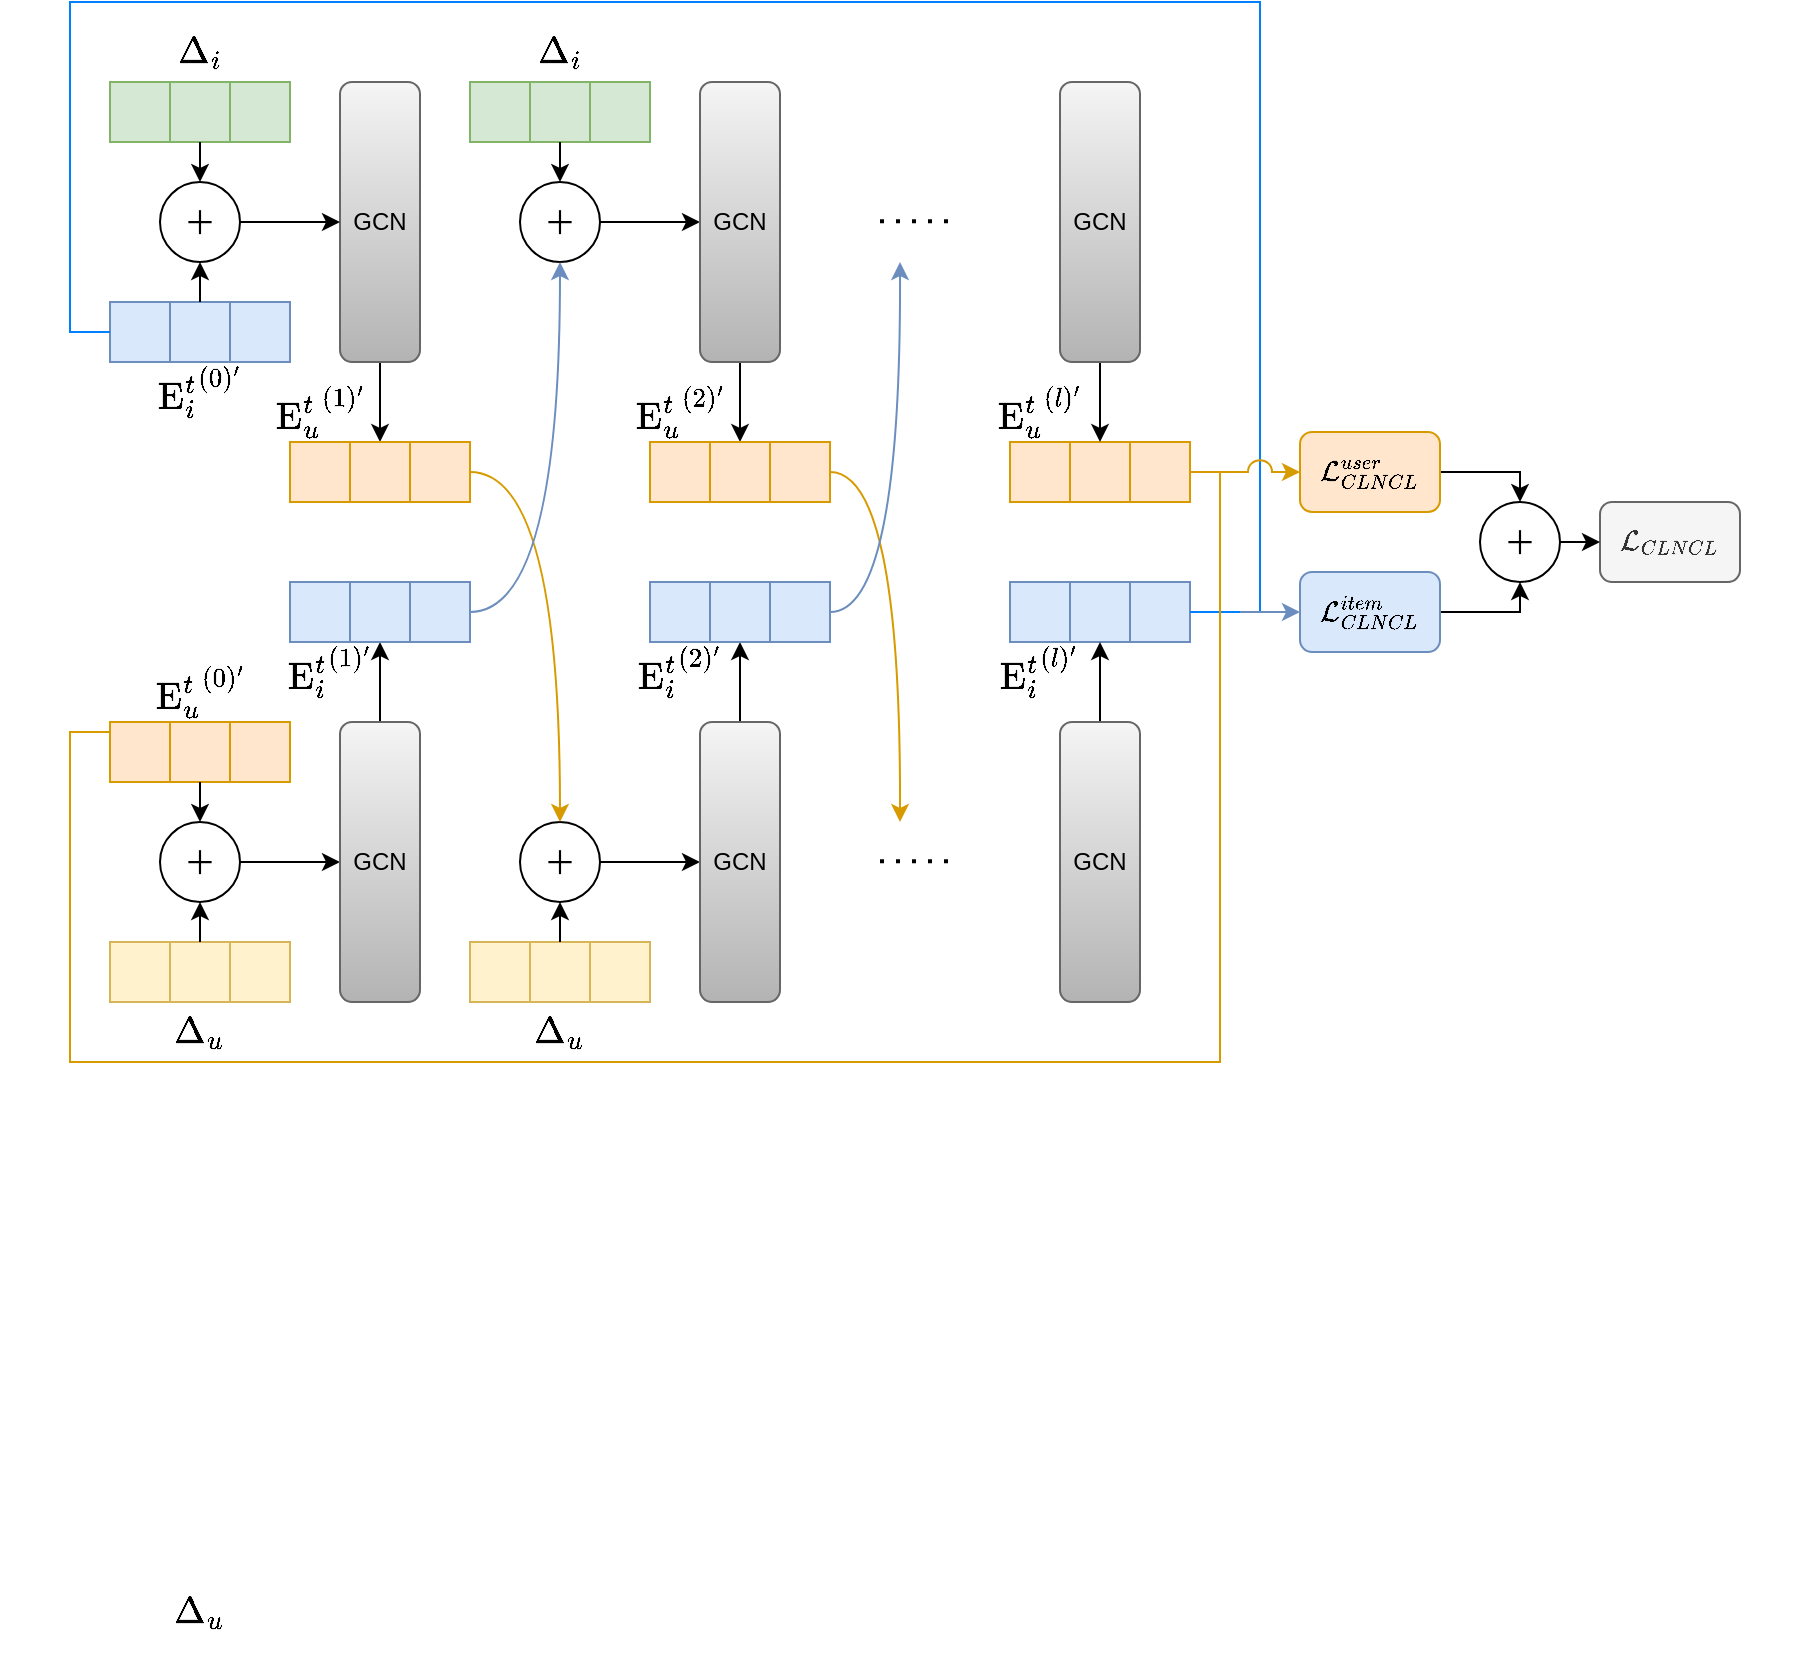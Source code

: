 <mxfile version="24.7.7">
  <diagram name="第 1 页" id="0odNos-ram8B0JtTMt9t">
    <mxGraphModel dx="1155" dy="623" grid="1" gridSize="10" guides="1" tooltips="1" connect="1" arrows="1" fold="1" page="1" pageScale="1" pageWidth="1169" pageHeight="827" math="1" shadow="0">
      <root>
        <mxCell id="0" />
        <mxCell id="1" parent="0" />
        <mxCell id="hxnIVphIfkXCkqFVnGNQ-420" style="edgeStyle=orthogonalEdgeStyle;rounded=0;orthogonalLoop=1;jettySize=auto;html=1;exitX=0.5;exitY=1;exitDx=0;exitDy=0;entryX=0.5;entryY=0;entryDx=0;entryDy=0;" edge="1" parent="1" source="hxnIVphIfkXCkqFVnGNQ-38" target="hxnIVphIfkXCkqFVnGNQ-418">
          <mxGeometry relative="1" as="geometry" />
        </mxCell>
        <mxCell id="hxnIVphIfkXCkqFVnGNQ-38" value="GCN" style="rounded=1;whiteSpace=wrap;html=1;fillColor=#f5f5f5;gradientColor=#b3b3b3;strokeColor=#666666;" vertex="1" parent="1">
          <mxGeometry x="250" y="70" width="40" height="140" as="geometry" />
        </mxCell>
        <mxCell id="hxnIVphIfkXCkqFVnGNQ-98" value="" style="group" vertex="1" connectable="0" parent="1">
          <mxGeometry x="135" y="180" width="90" height="60" as="geometry" />
        </mxCell>
        <mxCell id="C153-lScjyPloALbCFHb-24" value="&lt;font style=&quot;font-size: 16px;&quot;&gt;$$ {\mathrm{E}_{i}^{t}}^{(0)&#39;}$$&lt;/font&gt;" style="text;html=1;align=center;verticalAlign=middle;whiteSpace=wrap;rounded=0;" parent="hxnIVphIfkXCkqFVnGNQ-98" vertex="1">
          <mxGeometry x="20" y="30" width="50" height="30" as="geometry" />
        </mxCell>
        <mxCell id="hxnIVphIfkXCkqFVnGNQ-39" value="" style="group;fillColor=#dae8fc;strokeColor=#6c8ebf;rotation=0;" vertex="1" connectable="0" parent="hxnIVphIfkXCkqFVnGNQ-98">
          <mxGeometry width="90" height="30" as="geometry" />
        </mxCell>
        <mxCell id="hxnIVphIfkXCkqFVnGNQ-40" value="" style="whiteSpace=wrap;html=1;aspect=fixed;fillColor=#dae8fc;strokeColor=#6c8ebf;rotation=0;" vertex="1" parent="hxnIVphIfkXCkqFVnGNQ-39">
          <mxGeometry width="30" height="30" as="geometry" />
        </mxCell>
        <mxCell id="hxnIVphIfkXCkqFVnGNQ-41" value="" style="whiteSpace=wrap;html=1;aspect=fixed;fillColor=#dae8fc;strokeColor=#6c8ebf;rotation=0;" vertex="1" parent="hxnIVphIfkXCkqFVnGNQ-39">
          <mxGeometry x="30" width="30" height="30" as="geometry" />
        </mxCell>
        <mxCell id="hxnIVphIfkXCkqFVnGNQ-42" value="" style="whiteSpace=wrap;html=1;aspect=fixed;fillColor=#dae8fc;strokeColor=#6c8ebf;rotation=0;" vertex="1" parent="hxnIVphIfkXCkqFVnGNQ-39">
          <mxGeometry x="60" width="30" height="30" as="geometry" />
        </mxCell>
        <mxCell id="hxnIVphIfkXCkqFVnGNQ-407" style="edgeStyle=orthogonalEdgeStyle;rounded=0;orthogonalLoop=1;jettySize=auto;html=1;exitX=1;exitY=0.5;exitDx=0;exitDy=0;entryX=0;entryY=0.5;entryDx=0;entryDy=0;" edge="1" parent="1" source="hxnIVphIfkXCkqFVnGNQ-398" target="hxnIVphIfkXCkqFVnGNQ-38">
          <mxGeometry relative="1" as="geometry" />
        </mxCell>
        <mxCell id="hxnIVphIfkXCkqFVnGNQ-398" value="&lt;font style=&quot;font-size: 16px;&quot;&gt;＋&lt;/font&gt;" style="ellipse;whiteSpace=wrap;html=1;aspect=fixed;" vertex="1" parent="1">
          <mxGeometry x="160" y="120" width="40" height="40" as="geometry" />
        </mxCell>
        <mxCell id="hxnIVphIfkXCkqFVnGNQ-399" value="" style="group" vertex="1" connectable="0" parent="1">
          <mxGeometry x="135" y="40" width="90" height="60" as="geometry" />
        </mxCell>
        <mxCell id="hxnIVphIfkXCkqFVnGNQ-400" value="" style="group;fillColor=#d5e8d4;strokeColor=#82b366;rotation=0;" vertex="1" connectable="0" parent="hxnIVphIfkXCkqFVnGNQ-399">
          <mxGeometry y="30" width="90" height="30" as="geometry" />
        </mxCell>
        <mxCell id="hxnIVphIfkXCkqFVnGNQ-401" value="" style="whiteSpace=wrap;html=1;aspect=fixed;fillColor=#d5e8d4;strokeColor=#82b366;rotation=0;" vertex="1" parent="hxnIVphIfkXCkqFVnGNQ-400">
          <mxGeometry width="30" height="30" as="geometry" />
        </mxCell>
        <mxCell id="hxnIVphIfkXCkqFVnGNQ-402" value="" style="whiteSpace=wrap;html=1;aspect=fixed;fillColor=#d5e8d4;strokeColor=#82b366;rotation=0;" vertex="1" parent="hxnIVphIfkXCkqFVnGNQ-400">
          <mxGeometry x="30" width="30" height="30" as="geometry" />
        </mxCell>
        <mxCell id="hxnIVphIfkXCkqFVnGNQ-403" value="" style="whiteSpace=wrap;html=1;aspect=fixed;fillColor=#d5e8d4;strokeColor=#82b366;rotation=0;" vertex="1" parent="hxnIVphIfkXCkqFVnGNQ-400">
          <mxGeometry x="60" width="30" height="30" as="geometry" />
        </mxCell>
        <mxCell id="hxnIVphIfkXCkqFVnGNQ-404" value="&lt;span style=&quot;font-size: 16px;&quot;&gt;$$\Delta_i$$&lt;/span&gt;" style="text;html=1;align=center;verticalAlign=middle;whiteSpace=wrap;rounded=0;" vertex="1" parent="hxnIVphIfkXCkqFVnGNQ-399">
          <mxGeometry x="20" width="50" height="30" as="geometry" />
        </mxCell>
        <mxCell id="hxnIVphIfkXCkqFVnGNQ-405" style="edgeStyle=orthogonalEdgeStyle;rounded=0;orthogonalLoop=1;jettySize=auto;html=1;exitX=0.5;exitY=0;exitDx=0;exitDy=0;entryX=0.5;entryY=1;entryDx=0;entryDy=0;" edge="1" parent="1" source="hxnIVphIfkXCkqFVnGNQ-41" target="hxnIVphIfkXCkqFVnGNQ-398">
          <mxGeometry relative="1" as="geometry" />
        </mxCell>
        <mxCell id="hxnIVphIfkXCkqFVnGNQ-406" style="edgeStyle=orthogonalEdgeStyle;rounded=0;orthogonalLoop=1;jettySize=auto;html=1;exitX=0.5;exitY=1;exitDx=0;exitDy=0;entryX=0.5;entryY=0;entryDx=0;entryDy=0;" edge="1" parent="1" source="hxnIVphIfkXCkqFVnGNQ-402" target="hxnIVphIfkXCkqFVnGNQ-398">
          <mxGeometry relative="1" as="geometry" />
        </mxCell>
        <mxCell id="hxnIVphIfkXCkqFVnGNQ-414" value="" style="group" vertex="1" connectable="0" parent="1">
          <mxGeometry x="225" y="220" width="90" height="60" as="geometry" />
        </mxCell>
        <mxCell id="hxnIVphIfkXCkqFVnGNQ-415" value="&lt;font style=&quot;font-size: 16px;&quot;&gt;$$ {\mathrm{E}_{u}^{t}}^{(1)&#39;}$$&lt;/font&gt;" style="text;html=1;align=center;verticalAlign=middle;whiteSpace=wrap;rounded=0;" vertex="1" parent="hxnIVphIfkXCkqFVnGNQ-414">
          <mxGeometry x="-10" width="50" height="30" as="geometry" />
        </mxCell>
        <mxCell id="hxnIVphIfkXCkqFVnGNQ-416" value="" style="group;fillColor=#ffe6cc;strokeColor=#d79b00;rotation=0;" vertex="1" connectable="0" parent="hxnIVphIfkXCkqFVnGNQ-414">
          <mxGeometry y="30" width="90" height="30" as="geometry" />
        </mxCell>
        <mxCell id="hxnIVphIfkXCkqFVnGNQ-417" value="" style="whiteSpace=wrap;html=1;aspect=fixed;fillColor=#ffe6cc;strokeColor=#d79b00;rotation=0;" vertex="1" parent="hxnIVphIfkXCkqFVnGNQ-416">
          <mxGeometry width="30" height="30" as="geometry" />
        </mxCell>
        <mxCell id="hxnIVphIfkXCkqFVnGNQ-418" value="" style="whiteSpace=wrap;html=1;aspect=fixed;fillColor=#ffe6cc;strokeColor=#d79b00;rotation=0;" vertex="1" parent="hxnIVphIfkXCkqFVnGNQ-416">
          <mxGeometry x="30" width="30" height="30" as="geometry" />
        </mxCell>
        <mxCell id="hxnIVphIfkXCkqFVnGNQ-419" value="" style="whiteSpace=wrap;html=1;aspect=fixed;fillColor=#ffe6cc;strokeColor=#d79b00;rotation=0;" vertex="1" parent="hxnIVphIfkXCkqFVnGNQ-416">
          <mxGeometry x="60" width="30" height="30" as="geometry" />
        </mxCell>
        <mxCell id="hxnIVphIfkXCkqFVnGNQ-421" value="" style="group" vertex="1" connectable="0" parent="1">
          <mxGeometry x="135" y="370" width="90" height="60" as="geometry" />
        </mxCell>
        <mxCell id="hxnIVphIfkXCkqFVnGNQ-423" value="" style="group;fillColor=#ffe6cc;strokeColor=#d79b00;rotation=0;" vertex="1" connectable="0" parent="hxnIVphIfkXCkqFVnGNQ-421">
          <mxGeometry y="20" width="90" height="30" as="geometry" />
        </mxCell>
        <mxCell id="hxnIVphIfkXCkqFVnGNQ-424" value="" style="whiteSpace=wrap;html=1;aspect=fixed;fillColor=#ffe6cc;strokeColor=#d79b00;rotation=0;" vertex="1" parent="hxnIVphIfkXCkqFVnGNQ-423">
          <mxGeometry width="30" height="30" as="geometry" />
        </mxCell>
        <mxCell id="hxnIVphIfkXCkqFVnGNQ-425" value="" style="whiteSpace=wrap;html=1;aspect=fixed;fillColor=#ffe6cc;strokeColor=#d79b00;rotation=0;" vertex="1" parent="hxnIVphIfkXCkqFVnGNQ-423">
          <mxGeometry x="30" width="30" height="30" as="geometry" />
        </mxCell>
        <mxCell id="hxnIVphIfkXCkqFVnGNQ-426" value="" style="whiteSpace=wrap;html=1;aspect=fixed;fillColor=#ffe6cc;strokeColor=#d79b00;rotation=0;" vertex="1" parent="hxnIVphIfkXCkqFVnGNQ-423">
          <mxGeometry x="60" width="30" height="30" as="geometry" />
        </mxCell>
        <mxCell id="hxnIVphIfkXCkqFVnGNQ-427" value="" style="group" vertex="1" connectable="0" parent="1">
          <mxGeometry x="135" y="790" width="90" height="70" as="geometry" />
        </mxCell>
        <mxCell id="hxnIVphIfkXCkqFVnGNQ-428" value="" style="group;fillColor=#fff2cc;strokeColor=#d6b656;rotation=0;" vertex="1" connectable="0" parent="hxnIVphIfkXCkqFVnGNQ-427">
          <mxGeometry y="-290" width="90" height="30" as="geometry" />
        </mxCell>
        <mxCell id="hxnIVphIfkXCkqFVnGNQ-429" value="" style="whiteSpace=wrap;html=1;aspect=fixed;fillColor=#fff2cc;strokeColor=#d6b656;rotation=0;" vertex="1" parent="hxnIVphIfkXCkqFVnGNQ-428">
          <mxGeometry width="30" height="30" as="geometry" />
        </mxCell>
        <mxCell id="hxnIVphIfkXCkqFVnGNQ-430" value="" style="whiteSpace=wrap;html=1;aspect=fixed;fillColor=#fff2cc;strokeColor=#d6b656;rotation=0;" vertex="1" parent="hxnIVphIfkXCkqFVnGNQ-428">
          <mxGeometry x="30" width="30" height="30" as="geometry" />
        </mxCell>
        <mxCell id="hxnIVphIfkXCkqFVnGNQ-431" value="" style="whiteSpace=wrap;html=1;aspect=fixed;fillColor=#fff2cc;strokeColor=#d6b656;rotation=0;" vertex="1" parent="hxnIVphIfkXCkqFVnGNQ-428">
          <mxGeometry x="60" width="30" height="30" as="geometry" />
        </mxCell>
        <mxCell id="hxnIVphIfkXCkqFVnGNQ-432" value="&lt;span style=&quot;font-size: 16px;&quot;&gt;$$\Delta_u$$&lt;/span&gt;" style="text;html=1;align=center;verticalAlign=middle;whiteSpace=wrap;rounded=0;" vertex="1" parent="hxnIVphIfkXCkqFVnGNQ-427">
          <mxGeometry x="20" y="30" width="50" height="30" as="geometry" />
        </mxCell>
        <mxCell id="hxnIVphIfkXCkqFVnGNQ-439" style="edgeStyle=orthogonalEdgeStyle;rounded=0;orthogonalLoop=1;jettySize=auto;html=1;exitX=1;exitY=0.5;exitDx=0;exitDy=0;entryX=0;entryY=0.5;entryDx=0;entryDy=0;" edge="1" parent="1" source="hxnIVphIfkXCkqFVnGNQ-433" target="hxnIVphIfkXCkqFVnGNQ-438">
          <mxGeometry relative="1" as="geometry" />
        </mxCell>
        <mxCell id="hxnIVphIfkXCkqFVnGNQ-433" value="&lt;font style=&quot;font-size: 16px;&quot;&gt;＋&lt;/font&gt;" style="ellipse;whiteSpace=wrap;html=1;aspect=fixed;" vertex="1" parent="1">
          <mxGeometry x="160" y="440" width="40" height="40" as="geometry" />
        </mxCell>
        <mxCell id="hxnIVphIfkXCkqFVnGNQ-526" style="edgeStyle=orthogonalEdgeStyle;rounded=0;orthogonalLoop=1;jettySize=auto;html=1;exitX=1;exitY=0.5;exitDx=0;exitDy=0;entryX=0.5;entryY=1;entryDx=0;entryDy=0;" edge="1" parent="1" source="hxnIVphIfkXCkqFVnGNQ-434" target="hxnIVphIfkXCkqFVnGNQ-521">
          <mxGeometry relative="1" as="geometry">
            <Array as="points">
              <mxPoint x="840" y="335" />
            </Array>
          </mxGeometry>
        </mxCell>
        <mxCell id="hxnIVphIfkXCkqFVnGNQ-434" value="$$\mathcal{L}_{CLNCL}^{item}$$" style="rounded=1;whiteSpace=wrap;html=1;fillColor=#dae8fc;strokeColor=#6c8ebf;" vertex="1" parent="1">
          <mxGeometry x="730" y="315" width="70" height="40" as="geometry" />
        </mxCell>
        <mxCell id="hxnIVphIfkXCkqFVnGNQ-435" value="&lt;span style=&quot;font-size: 16px;&quot;&gt;$$\Delta_u$$&lt;/span&gt;" style="text;html=1;align=center;verticalAlign=middle;whiteSpace=wrap;rounded=0;" vertex="1" parent="1">
          <mxGeometry x="155" y="530" width="50" height="30" as="geometry" />
        </mxCell>
        <mxCell id="hxnIVphIfkXCkqFVnGNQ-436" style="edgeStyle=orthogonalEdgeStyle;rounded=0;orthogonalLoop=1;jettySize=auto;html=1;exitX=0.5;exitY=1;exitDx=0;exitDy=0;entryX=0.5;entryY=0;entryDx=0;entryDy=0;" edge="1" parent="1" source="hxnIVphIfkXCkqFVnGNQ-425" target="hxnIVphIfkXCkqFVnGNQ-433">
          <mxGeometry relative="1" as="geometry" />
        </mxCell>
        <mxCell id="hxnIVphIfkXCkqFVnGNQ-437" style="edgeStyle=orthogonalEdgeStyle;rounded=0;orthogonalLoop=1;jettySize=auto;html=1;exitX=0.5;exitY=0;exitDx=0;exitDy=0;entryX=0.5;entryY=1;entryDx=0;entryDy=0;" edge="1" parent="1" source="hxnIVphIfkXCkqFVnGNQ-430" target="hxnIVphIfkXCkqFVnGNQ-433">
          <mxGeometry relative="1" as="geometry" />
        </mxCell>
        <mxCell id="hxnIVphIfkXCkqFVnGNQ-448" style="edgeStyle=orthogonalEdgeStyle;rounded=0;orthogonalLoop=1;jettySize=auto;html=1;exitX=0.5;exitY=0;exitDx=0;exitDy=0;entryX=0.5;entryY=1;entryDx=0;entryDy=0;" edge="1" parent="1" source="hxnIVphIfkXCkqFVnGNQ-438" target="hxnIVphIfkXCkqFVnGNQ-444">
          <mxGeometry relative="1" as="geometry" />
        </mxCell>
        <mxCell id="hxnIVphIfkXCkqFVnGNQ-438" value="GCN" style="rounded=1;whiteSpace=wrap;html=1;fillColor=#f5f5f5;gradientColor=#b3b3b3;strokeColor=#666666;" vertex="1" parent="1">
          <mxGeometry x="250" y="390" width="40" height="140" as="geometry" />
        </mxCell>
        <mxCell id="hxnIVphIfkXCkqFVnGNQ-449" value="" style="group" vertex="1" connectable="0" parent="1">
          <mxGeometry x="225" y="320" width="90" height="60" as="geometry" />
        </mxCell>
        <mxCell id="hxnIVphIfkXCkqFVnGNQ-441" value="&lt;font style=&quot;font-size: 16px;&quot;&gt;$$ {\mathrm{E}_{i}^{t}}^{(1)&#39;}$$&lt;/font&gt;" style="text;html=1;align=center;verticalAlign=middle;whiteSpace=wrap;rounded=0;container=0;" vertex="1" parent="hxnIVphIfkXCkqFVnGNQ-449">
          <mxGeometry x="-5" y="30" width="50" height="30" as="geometry" />
        </mxCell>
        <mxCell id="hxnIVphIfkXCkqFVnGNQ-446" value="" style="group" vertex="1" connectable="0" parent="hxnIVphIfkXCkqFVnGNQ-449">
          <mxGeometry width="90" height="30" as="geometry" />
        </mxCell>
        <mxCell id="hxnIVphIfkXCkqFVnGNQ-442" value="" style="group;fillColor=#dae8fc;strokeColor=#6c8ebf;rotation=0;container=0;" vertex="1" connectable="0" parent="hxnIVphIfkXCkqFVnGNQ-446">
          <mxGeometry width="90" height="30" as="geometry" />
        </mxCell>
        <mxCell id="hxnIVphIfkXCkqFVnGNQ-443" value="" style="whiteSpace=wrap;html=1;aspect=fixed;fillColor=#dae8fc;strokeColor=#6c8ebf;rotation=0;container=0;" vertex="1" parent="hxnIVphIfkXCkqFVnGNQ-446">
          <mxGeometry width="30" height="30" as="geometry" />
        </mxCell>
        <mxCell id="hxnIVphIfkXCkqFVnGNQ-444" value="" style="whiteSpace=wrap;html=1;aspect=fixed;fillColor=#dae8fc;strokeColor=#6c8ebf;rotation=0;container=0;" vertex="1" parent="hxnIVphIfkXCkqFVnGNQ-446">
          <mxGeometry x="30" width="30" height="30" as="geometry" />
        </mxCell>
        <mxCell id="hxnIVphIfkXCkqFVnGNQ-445" value="" style="whiteSpace=wrap;html=1;aspect=fixed;fillColor=#dae8fc;strokeColor=#6c8ebf;rotation=0;container=0;" vertex="1" parent="hxnIVphIfkXCkqFVnGNQ-446">
          <mxGeometry x="60" width="30" height="30" as="geometry" />
        </mxCell>
        <mxCell id="hxnIVphIfkXCkqFVnGNQ-450" value="" style="group;fillColor=#fff2cc;strokeColor=#d6b656;rotation=0;" vertex="1" connectable="0" parent="1">
          <mxGeometry x="315" y="500" width="90" height="30" as="geometry" />
        </mxCell>
        <mxCell id="hxnIVphIfkXCkqFVnGNQ-451" value="" style="whiteSpace=wrap;html=1;aspect=fixed;fillColor=#fff2cc;strokeColor=#d6b656;rotation=0;" vertex="1" parent="hxnIVphIfkXCkqFVnGNQ-450">
          <mxGeometry width="30" height="30" as="geometry" />
        </mxCell>
        <mxCell id="hxnIVphIfkXCkqFVnGNQ-452" value="" style="whiteSpace=wrap;html=1;aspect=fixed;fillColor=#fff2cc;strokeColor=#d6b656;rotation=0;" vertex="1" parent="hxnIVphIfkXCkqFVnGNQ-450">
          <mxGeometry x="30" width="30" height="30" as="geometry" />
        </mxCell>
        <mxCell id="hxnIVphIfkXCkqFVnGNQ-453" value="" style="whiteSpace=wrap;html=1;aspect=fixed;fillColor=#fff2cc;strokeColor=#d6b656;rotation=0;" vertex="1" parent="hxnIVphIfkXCkqFVnGNQ-450">
          <mxGeometry x="60" width="30" height="30" as="geometry" />
        </mxCell>
        <mxCell id="hxnIVphIfkXCkqFVnGNQ-473" style="edgeStyle=orthogonalEdgeStyle;rounded=0;orthogonalLoop=1;jettySize=auto;html=1;exitX=1;exitY=0.5;exitDx=0;exitDy=0;entryX=0;entryY=0.5;entryDx=0;entryDy=0;" edge="1" parent="1" source="hxnIVphIfkXCkqFVnGNQ-454" target="hxnIVphIfkXCkqFVnGNQ-472">
          <mxGeometry relative="1" as="geometry" />
        </mxCell>
        <mxCell id="hxnIVphIfkXCkqFVnGNQ-454" value="&lt;font style=&quot;font-size: 16px;&quot;&gt;＋&lt;/font&gt;" style="ellipse;whiteSpace=wrap;html=1;aspect=fixed;" vertex="1" parent="1">
          <mxGeometry x="340" y="440" width="40" height="40" as="geometry" />
        </mxCell>
        <mxCell id="hxnIVphIfkXCkqFVnGNQ-455" value="&lt;span style=&quot;font-size: 16px;&quot;&gt;$$\Delta_u$$&lt;/span&gt;" style="text;html=1;align=center;verticalAlign=middle;whiteSpace=wrap;rounded=0;" vertex="1" parent="1">
          <mxGeometry x="335" y="530" width="50" height="30" as="geometry" />
        </mxCell>
        <mxCell id="hxnIVphIfkXCkqFVnGNQ-456" style="edgeStyle=orthogonalEdgeStyle;rounded=0;orthogonalLoop=1;jettySize=auto;html=1;exitX=0.5;exitY=0;exitDx=0;exitDy=0;entryX=0.5;entryY=1;entryDx=0;entryDy=0;" edge="1" parent="1" source="hxnIVphIfkXCkqFVnGNQ-452" target="hxnIVphIfkXCkqFVnGNQ-454">
          <mxGeometry relative="1" as="geometry" />
        </mxCell>
        <mxCell id="hxnIVphIfkXCkqFVnGNQ-471" style="edgeStyle=orthogonalEdgeStyle;rounded=0;orthogonalLoop=1;jettySize=auto;html=1;exitX=1;exitY=0.5;exitDx=0;exitDy=0;entryX=0;entryY=0.5;entryDx=0;entryDy=0;" edge="1" parent="1" source="hxnIVphIfkXCkqFVnGNQ-458" target="hxnIVphIfkXCkqFVnGNQ-470">
          <mxGeometry relative="1" as="geometry" />
        </mxCell>
        <mxCell id="hxnIVphIfkXCkqFVnGNQ-458" value="&lt;font style=&quot;font-size: 16px;&quot;&gt;＋&lt;/font&gt;" style="ellipse;whiteSpace=wrap;html=1;aspect=fixed;" vertex="1" parent="1">
          <mxGeometry x="340" y="120" width="40" height="40" as="geometry" />
        </mxCell>
        <mxCell id="hxnIVphIfkXCkqFVnGNQ-459" value="" style="group" vertex="1" connectable="0" parent="1">
          <mxGeometry x="315" y="40" width="90" height="60" as="geometry" />
        </mxCell>
        <mxCell id="hxnIVphIfkXCkqFVnGNQ-460" value="" style="group;fillColor=#d5e8d4;strokeColor=#82b366;rotation=0;" vertex="1" connectable="0" parent="hxnIVphIfkXCkqFVnGNQ-459">
          <mxGeometry y="30" width="90" height="30" as="geometry" />
        </mxCell>
        <mxCell id="hxnIVphIfkXCkqFVnGNQ-461" value="" style="whiteSpace=wrap;html=1;aspect=fixed;fillColor=#d5e8d4;strokeColor=#82b366;rotation=0;" vertex="1" parent="hxnIVphIfkXCkqFVnGNQ-460">
          <mxGeometry width="30" height="30" as="geometry" />
        </mxCell>
        <mxCell id="hxnIVphIfkXCkqFVnGNQ-462" value="" style="whiteSpace=wrap;html=1;aspect=fixed;fillColor=#d5e8d4;strokeColor=#82b366;rotation=0;" vertex="1" parent="hxnIVphIfkXCkqFVnGNQ-460">
          <mxGeometry x="30" width="30" height="30" as="geometry" />
        </mxCell>
        <mxCell id="hxnIVphIfkXCkqFVnGNQ-463" value="" style="whiteSpace=wrap;html=1;aspect=fixed;fillColor=#d5e8d4;strokeColor=#82b366;rotation=0;" vertex="1" parent="hxnIVphIfkXCkqFVnGNQ-460">
          <mxGeometry x="60" width="30" height="30" as="geometry" />
        </mxCell>
        <mxCell id="hxnIVphIfkXCkqFVnGNQ-464" value="&lt;span style=&quot;font-size: 16px;&quot;&gt;$$\Delta_i$$&lt;/span&gt;" style="text;html=1;align=center;verticalAlign=middle;whiteSpace=wrap;rounded=0;" vertex="1" parent="hxnIVphIfkXCkqFVnGNQ-459">
          <mxGeometry x="20" width="50" height="30" as="geometry" />
        </mxCell>
        <mxCell id="hxnIVphIfkXCkqFVnGNQ-465" style="edgeStyle=orthogonalEdgeStyle;rounded=0;orthogonalLoop=1;jettySize=auto;html=1;exitX=0.5;exitY=1;exitDx=0;exitDy=0;entryX=0.5;entryY=0;entryDx=0;entryDy=0;" edge="1" parent="1" source="hxnIVphIfkXCkqFVnGNQ-462" target="hxnIVphIfkXCkqFVnGNQ-458">
          <mxGeometry relative="1" as="geometry" />
        </mxCell>
        <mxCell id="hxnIVphIfkXCkqFVnGNQ-468" value="" style="endArrow=classic;html=1;rounded=0;entryX=0.5;entryY=0;entryDx=0;entryDy=0;exitX=1;exitY=0.5;exitDx=0;exitDy=0;edgeStyle=orthogonalEdgeStyle;elbow=vertical;curved=1;fillColor=#ffe6cc;strokeColor=#d79b00;" edge="1" parent="1" source="hxnIVphIfkXCkqFVnGNQ-419" target="hxnIVphIfkXCkqFVnGNQ-454">
          <mxGeometry width="50" height="50" relative="1" as="geometry">
            <mxPoint x="380" y="310" as="sourcePoint" />
            <mxPoint x="430" y="260" as="targetPoint" />
          </mxGeometry>
        </mxCell>
        <mxCell id="hxnIVphIfkXCkqFVnGNQ-469" style="rounded=0;orthogonalLoop=1;jettySize=auto;html=1;exitX=1;exitY=0.5;exitDx=0;exitDy=0;entryX=0.5;entryY=1;entryDx=0;entryDy=0;edgeStyle=orthogonalEdgeStyle;curved=1;fillColor=#dae8fc;strokeColor=#6c8ebf;" edge="1" parent="1" source="hxnIVphIfkXCkqFVnGNQ-445" target="hxnIVphIfkXCkqFVnGNQ-458">
          <mxGeometry relative="1" as="geometry" />
        </mxCell>
        <mxCell id="hxnIVphIfkXCkqFVnGNQ-487" style="edgeStyle=orthogonalEdgeStyle;rounded=0;orthogonalLoop=1;jettySize=auto;html=1;exitX=0.5;exitY=1;exitDx=0;exitDy=0;entryX=0.5;entryY=0;entryDx=0;entryDy=0;" edge="1" parent="1" source="hxnIVphIfkXCkqFVnGNQ-470" target="hxnIVphIfkXCkqFVnGNQ-478">
          <mxGeometry relative="1" as="geometry" />
        </mxCell>
        <mxCell id="hxnIVphIfkXCkqFVnGNQ-470" value="GCN" style="rounded=1;whiteSpace=wrap;html=1;fillColor=#f5f5f5;gradientColor=#b3b3b3;strokeColor=#666666;" vertex="1" parent="1">
          <mxGeometry x="430" y="70" width="40" height="140" as="geometry" />
        </mxCell>
        <mxCell id="hxnIVphIfkXCkqFVnGNQ-489" style="edgeStyle=orthogonalEdgeStyle;rounded=0;orthogonalLoop=1;jettySize=auto;html=1;exitX=0.5;exitY=0;exitDx=0;exitDy=0;entryX=0.5;entryY=1;entryDx=0;entryDy=0;" edge="1" parent="1" source="hxnIVphIfkXCkqFVnGNQ-472" target="hxnIVphIfkXCkqFVnGNQ-485">
          <mxGeometry relative="1" as="geometry" />
        </mxCell>
        <mxCell id="hxnIVphIfkXCkqFVnGNQ-472" value="GCN" style="rounded=1;whiteSpace=wrap;html=1;fillColor=#f5f5f5;gradientColor=#b3b3b3;strokeColor=#666666;" vertex="1" parent="1">
          <mxGeometry x="430" y="390" width="40" height="140" as="geometry" />
        </mxCell>
        <mxCell id="hxnIVphIfkXCkqFVnGNQ-474" value="" style="group" vertex="1" connectable="0" parent="1">
          <mxGeometry x="405" y="220" width="90" height="60" as="geometry" />
        </mxCell>
        <mxCell id="hxnIVphIfkXCkqFVnGNQ-475" value="&lt;font style=&quot;font-size: 16px;&quot;&gt;$$ {\mathrm{E}_{u}^{t}}^{(2)&#39;}$$&lt;/font&gt;" style="text;html=1;align=center;verticalAlign=middle;whiteSpace=wrap;rounded=0;" vertex="1" parent="hxnIVphIfkXCkqFVnGNQ-474">
          <mxGeometry x="-10" width="50" height="30" as="geometry" />
        </mxCell>
        <mxCell id="hxnIVphIfkXCkqFVnGNQ-476" value="" style="group;fillColor=#ffe6cc;strokeColor=#d79b00;rotation=0;" vertex="1" connectable="0" parent="hxnIVphIfkXCkqFVnGNQ-474">
          <mxGeometry y="30" width="90" height="30" as="geometry" />
        </mxCell>
        <mxCell id="hxnIVphIfkXCkqFVnGNQ-477" value="" style="whiteSpace=wrap;html=1;aspect=fixed;fillColor=#ffe6cc;strokeColor=#d79b00;rotation=0;" vertex="1" parent="hxnIVphIfkXCkqFVnGNQ-476">
          <mxGeometry width="30" height="30" as="geometry" />
        </mxCell>
        <mxCell id="hxnIVphIfkXCkqFVnGNQ-478" value="" style="whiteSpace=wrap;html=1;aspect=fixed;fillColor=#ffe6cc;strokeColor=#d79b00;rotation=0;" vertex="1" parent="hxnIVphIfkXCkqFVnGNQ-476">
          <mxGeometry x="30" width="30" height="30" as="geometry" />
        </mxCell>
        <mxCell id="hxnIVphIfkXCkqFVnGNQ-479" value="" style="whiteSpace=wrap;html=1;aspect=fixed;fillColor=#ffe6cc;strokeColor=#d79b00;rotation=0;" vertex="1" parent="hxnIVphIfkXCkqFVnGNQ-476">
          <mxGeometry x="60" width="30" height="30" as="geometry" />
        </mxCell>
        <mxCell id="hxnIVphIfkXCkqFVnGNQ-480" value="" style="group" vertex="1" connectable="0" parent="1">
          <mxGeometry x="405" y="320" width="90" height="60" as="geometry" />
        </mxCell>
        <mxCell id="hxnIVphIfkXCkqFVnGNQ-481" value="&lt;font style=&quot;font-size: 16px;&quot;&gt;$$ {\mathrm{E}_{i}^{t}}^{(2)&#39;}$$&lt;/font&gt;" style="text;html=1;align=center;verticalAlign=middle;whiteSpace=wrap;rounded=0;container=0;" vertex="1" parent="hxnIVphIfkXCkqFVnGNQ-480">
          <mxGeometry x="-10" y="30" width="50" height="30" as="geometry" />
        </mxCell>
        <mxCell id="hxnIVphIfkXCkqFVnGNQ-482" value="" style="group" vertex="1" connectable="0" parent="hxnIVphIfkXCkqFVnGNQ-480">
          <mxGeometry width="90" height="30" as="geometry" />
        </mxCell>
        <mxCell id="hxnIVphIfkXCkqFVnGNQ-483" value="" style="group;fillColor=#dae8fc;strokeColor=#6c8ebf;rotation=0;container=0;" vertex="1" connectable="0" parent="hxnIVphIfkXCkqFVnGNQ-482">
          <mxGeometry width="90" height="30" as="geometry" />
        </mxCell>
        <mxCell id="hxnIVphIfkXCkqFVnGNQ-484" value="" style="whiteSpace=wrap;html=1;aspect=fixed;fillColor=#dae8fc;strokeColor=#6c8ebf;rotation=0;container=0;" vertex="1" parent="hxnIVphIfkXCkqFVnGNQ-482">
          <mxGeometry width="30" height="30" as="geometry" />
        </mxCell>
        <mxCell id="hxnIVphIfkXCkqFVnGNQ-485" value="" style="whiteSpace=wrap;html=1;aspect=fixed;fillColor=#dae8fc;strokeColor=#6c8ebf;rotation=0;container=0;" vertex="1" parent="hxnIVphIfkXCkqFVnGNQ-482">
          <mxGeometry x="30" width="30" height="30" as="geometry" />
        </mxCell>
        <mxCell id="hxnIVphIfkXCkqFVnGNQ-486" value="" style="whiteSpace=wrap;html=1;aspect=fixed;fillColor=#dae8fc;strokeColor=#6c8ebf;rotation=0;container=0;" vertex="1" parent="hxnIVphIfkXCkqFVnGNQ-482">
          <mxGeometry x="60" width="30" height="30" as="geometry" />
        </mxCell>
        <mxCell id="hxnIVphIfkXCkqFVnGNQ-492" style="edgeStyle=orthogonalEdgeStyle;rounded=0;orthogonalLoop=1;jettySize=auto;html=1;exitX=1;exitY=0.5;exitDx=0;exitDy=0;curved=1;fillColor=#ffe6cc;strokeColor=#d79b00;" edge="1" parent="1" source="hxnIVphIfkXCkqFVnGNQ-479">
          <mxGeometry relative="1" as="geometry">
            <mxPoint x="530" y="440" as="targetPoint" />
          </mxGeometry>
        </mxCell>
        <mxCell id="hxnIVphIfkXCkqFVnGNQ-493" style="edgeStyle=orthogonalEdgeStyle;rounded=0;orthogonalLoop=1;jettySize=auto;html=1;exitX=1;exitY=0.5;exitDx=0;exitDy=0;curved=1;fillColor=#dae8fc;strokeColor=#6c8ebf;" edge="1" parent="1" source="hxnIVphIfkXCkqFVnGNQ-486">
          <mxGeometry relative="1" as="geometry">
            <mxPoint x="530" y="160" as="targetPoint" />
          </mxGeometry>
        </mxCell>
        <mxCell id="hxnIVphIfkXCkqFVnGNQ-494" value="" style="endArrow=none;dashed=1;html=1;dashPattern=1 3;strokeWidth=2;rounded=0;" edge="1" parent="1">
          <mxGeometry width="50" height="50" relative="1" as="geometry">
            <mxPoint x="520" y="459.58" as="sourcePoint" />
            <mxPoint x="560" y="459.58" as="targetPoint" />
          </mxGeometry>
        </mxCell>
        <mxCell id="hxnIVphIfkXCkqFVnGNQ-495" value="" style="endArrow=none;dashed=1;html=1;dashPattern=1 3;strokeWidth=2;rounded=0;" edge="1" parent="1">
          <mxGeometry width="50" height="50" relative="1" as="geometry">
            <mxPoint x="520" y="139.58" as="sourcePoint" />
            <mxPoint x="560" y="139.58" as="targetPoint" />
          </mxGeometry>
        </mxCell>
        <mxCell id="hxnIVphIfkXCkqFVnGNQ-496" value="" style="group" vertex="1" connectable="0" parent="1">
          <mxGeometry x="585" y="220" width="90" height="60" as="geometry" />
        </mxCell>
        <mxCell id="hxnIVphIfkXCkqFVnGNQ-497" value="&lt;font style=&quot;font-size: 16px;&quot;&gt;$$ {\mathrm{E}_{u}^{t}}^{(l)&#39;}$$&lt;/font&gt;" style="text;html=1;align=center;verticalAlign=middle;whiteSpace=wrap;rounded=0;" vertex="1" parent="hxnIVphIfkXCkqFVnGNQ-496">
          <mxGeometry x="-10" width="50" height="30" as="geometry" />
        </mxCell>
        <mxCell id="hxnIVphIfkXCkqFVnGNQ-498" value="" style="group;fillColor=#ffe6cc;strokeColor=#d79b00;rotation=0;" vertex="1" connectable="0" parent="hxnIVphIfkXCkqFVnGNQ-496">
          <mxGeometry y="30" width="90" height="30" as="geometry" />
        </mxCell>
        <mxCell id="hxnIVphIfkXCkqFVnGNQ-499" value="" style="whiteSpace=wrap;html=1;aspect=fixed;fillColor=#ffe6cc;strokeColor=#d79b00;rotation=0;" vertex="1" parent="hxnIVphIfkXCkqFVnGNQ-498">
          <mxGeometry width="30" height="30" as="geometry" />
        </mxCell>
        <mxCell id="hxnIVphIfkXCkqFVnGNQ-500" value="" style="whiteSpace=wrap;html=1;aspect=fixed;fillColor=#ffe6cc;strokeColor=#d79b00;rotation=0;" vertex="1" parent="hxnIVphIfkXCkqFVnGNQ-498">
          <mxGeometry x="30" width="30" height="30" as="geometry" />
        </mxCell>
        <mxCell id="hxnIVphIfkXCkqFVnGNQ-501" value="" style="whiteSpace=wrap;html=1;aspect=fixed;fillColor=#ffe6cc;strokeColor=#d79b00;rotation=0;" vertex="1" parent="hxnIVphIfkXCkqFVnGNQ-498">
          <mxGeometry x="60" width="30" height="30" as="geometry" />
        </mxCell>
        <mxCell id="hxnIVphIfkXCkqFVnGNQ-502" value="" style="group" vertex="1" connectable="0" parent="1">
          <mxGeometry x="585" y="320" width="90" height="60" as="geometry" />
        </mxCell>
        <mxCell id="hxnIVphIfkXCkqFVnGNQ-503" value="&lt;font style=&quot;font-size: 16px;&quot;&gt;$$ {\mathrm{E}_{i}^{t}}^{(l)&#39;}$$&lt;/font&gt;" style="text;html=1;align=center;verticalAlign=middle;whiteSpace=wrap;rounded=0;container=0;" vertex="1" parent="hxnIVphIfkXCkqFVnGNQ-502">
          <mxGeometry x="-10" y="30" width="50" height="30" as="geometry" />
        </mxCell>
        <mxCell id="hxnIVphIfkXCkqFVnGNQ-504" value="" style="group" vertex="1" connectable="0" parent="hxnIVphIfkXCkqFVnGNQ-502">
          <mxGeometry width="90" height="30" as="geometry" />
        </mxCell>
        <mxCell id="hxnIVphIfkXCkqFVnGNQ-505" value="" style="group;fillColor=#dae8fc;strokeColor=#6c8ebf;rotation=0;container=0;" vertex="1" connectable="0" parent="hxnIVphIfkXCkqFVnGNQ-504">
          <mxGeometry width="90" height="30" as="geometry" />
        </mxCell>
        <mxCell id="hxnIVphIfkXCkqFVnGNQ-506" value="" style="whiteSpace=wrap;html=1;aspect=fixed;fillColor=#dae8fc;strokeColor=#6c8ebf;rotation=0;container=0;" vertex="1" parent="hxnIVphIfkXCkqFVnGNQ-504">
          <mxGeometry width="30" height="30" as="geometry" />
        </mxCell>
        <mxCell id="hxnIVphIfkXCkqFVnGNQ-507" value="" style="whiteSpace=wrap;html=1;aspect=fixed;fillColor=#dae8fc;strokeColor=#6c8ebf;rotation=0;container=0;" vertex="1" parent="hxnIVphIfkXCkqFVnGNQ-504">
          <mxGeometry x="30" width="30" height="30" as="geometry" />
        </mxCell>
        <mxCell id="hxnIVphIfkXCkqFVnGNQ-508" value="" style="whiteSpace=wrap;html=1;aspect=fixed;fillColor=#dae8fc;strokeColor=#6c8ebf;rotation=0;container=0;" vertex="1" parent="hxnIVphIfkXCkqFVnGNQ-504">
          <mxGeometry x="60" width="30" height="30" as="geometry" />
        </mxCell>
        <mxCell id="hxnIVphIfkXCkqFVnGNQ-511" style="edgeStyle=orthogonalEdgeStyle;rounded=0;orthogonalLoop=1;jettySize=auto;html=1;exitX=0.5;exitY=1;exitDx=0;exitDy=0;" edge="1" parent="1" source="hxnIVphIfkXCkqFVnGNQ-510" target="hxnIVphIfkXCkqFVnGNQ-500">
          <mxGeometry relative="1" as="geometry" />
        </mxCell>
        <mxCell id="hxnIVphIfkXCkqFVnGNQ-510" value="GCN" style="rounded=1;whiteSpace=wrap;html=1;fillColor=#f5f5f5;gradientColor=#b3b3b3;strokeColor=#666666;" vertex="1" parent="1">
          <mxGeometry x="610" y="70" width="40" height="140" as="geometry" />
        </mxCell>
        <mxCell id="hxnIVphIfkXCkqFVnGNQ-514" style="edgeStyle=orthogonalEdgeStyle;rounded=0;orthogonalLoop=1;jettySize=auto;html=1;exitX=0.5;exitY=0;exitDx=0;exitDy=0;entryX=0.5;entryY=1;entryDx=0;entryDy=0;" edge="1" parent="1" source="hxnIVphIfkXCkqFVnGNQ-512" target="hxnIVphIfkXCkqFVnGNQ-507">
          <mxGeometry relative="1" as="geometry" />
        </mxCell>
        <mxCell id="hxnIVphIfkXCkqFVnGNQ-512" value="GCN" style="rounded=1;whiteSpace=wrap;html=1;fillColor=#f5f5f5;gradientColor=#b3b3b3;strokeColor=#666666;" vertex="1" parent="1">
          <mxGeometry x="610" y="390" width="40" height="140" as="geometry" />
        </mxCell>
        <mxCell id="hxnIVphIfkXCkqFVnGNQ-422" value="&lt;font style=&quot;font-size: 16px;&quot;&gt;$$ {\mathrm{E}_{u}^{t}}^{(0)&#39;}$$&lt;/font&gt;" style="text;html=1;align=center;verticalAlign=middle;whiteSpace=wrap;rounded=0;" vertex="1" parent="1">
          <mxGeometry x="155" y="360" width="50" height="30" as="geometry" />
        </mxCell>
        <mxCell id="hxnIVphIfkXCkqFVnGNQ-515" style="edgeStyle=orthogonalEdgeStyle;rounded=0;orthogonalLoop=1;jettySize=auto;html=1;exitX=0;exitY=0.5;exitDx=0;exitDy=0;entryX=1;entryY=0.5;entryDx=0;entryDy=0;endArrow=none;endFill=0;jumpStyle=arc;jumpSize=12;strokeColor=#007FFF;" edge="1" parent="1" source="hxnIVphIfkXCkqFVnGNQ-40" target="hxnIVphIfkXCkqFVnGNQ-508">
          <mxGeometry relative="1" as="geometry">
            <Array as="points">
              <mxPoint x="115" y="195" />
              <mxPoint x="115" y="30" />
              <mxPoint x="710" y="30" />
              <mxPoint x="710" y="335" />
            </Array>
          </mxGeometry>
        </mxCell>
        <mxCell id="hxnIVphIfkXCkqFVnGNQ-516" style="edgeStyle=orthogonalEdgeStyle;rounded=0;orthogonalLoop=1;jettySize=auto;html=1;exitX=0;exitY=0.5;exitDx=0;exitDy=0;entryX=1;entryY=0.5;entryDx=0;entryDy=0;endArrow=none;endFill=0;fillColor=#ffe6cc;strokeColor=#d79b00;" edge="1" parent="1" source="hxnIVphIfkXCkqFVnGNQ-424" target="hxnIVphIfkXCkqFVnGNQ-501">
          <mxGeometry relative="1" as="geometry">
            <Array as="points">
              <mxPoint x="115" y="395" />
              <mxPoint x="115" y="560" />
              <mxPoint x="690" y="560" />
              <mxPoint x="690" y="265" />
            </Array>
          </mxGeometry>
        </mxCell>
        <mxCell id="hxnIVphIfkXCkqFVnGNQ-517" value="" style="endArrow=classic;html=1;rounded=0;jumpStyle=arc;jumpSize=12;entryX=0;entryY=0.5;entryDx=0;entryDy=0;fillColor=#ffe6cc;strokeColor=#d79b00;" edge="1" parent="1" target="hxnIVphIfkXCkqFVnGNQ-519">
          <mxGeometry width="50" height="50" relative="1" as="geometry">
            <mxPoint x="690" y="265" as="sourcePoint" />
            <mxPoint x="780" y="265" as="targetPoint" />
          </mxGeometry>
        </mxCell>
        <mxCell id="hxnIVphIfkXCkqFVnGNQ-518" value="" style="endArrow=classic;html=1;rounded=0;entryX=0;entryY=0.5;entryDx=0;entryDy=0;fillColor=#dae8fc;strokeColor=#6c8ebf;" edge="1" parent="1" target="hxnIVphIfkXCkqFVnGNQ-434">
          <mxGeometry width="50" height="50" relative="1" as="geometry">
            <mxPoint x="700" y="335" as="sourcePoint" />
            <mxPoint x="780" y="330" as="targetPoint" />
          </mxGeometry>
        </mxCell>
        <mxCell id="hxnIVphIfkXCkqFVnGNQ-525" style="edgeStyle=orthogonalEdgeStyle;rounded=0;orthogonalLoop=1;jettySize=auto;html=1;exitX=1;exitY=0.5;exitDx=0;exitDy=0;entryX=0.5;entryY=0;entryDx=0;entryDy=0;" edge="1" parent="1" source="hxnIVphIfkXCkqFVnGNQ-519" target="hxnIVphIfkXCkqFVnGNQ-521">
          <mxGeometry relative="1" as="geometry">
            <Array as="points">
              <mxPoint x="840" y="265" />
            </Array>
          </mxGeometry>
        </mxCell>
        <mxCell id="hxnIVphIfkXCkqFVnGNQ-519" value="$$\mathcal{L}_{CLNCL}^{user}$$" style="rounded=1;whiteSpace=wrap;html=1;fillColor=#ffe6cc;strokeColor=#d79b00;" vertex="1" parent="1">
          <mxGeometry x="730" y="245" width="70" height="40" as="geometry" />
        </mxCell>
        <mxCell id="hxnIVphIfkXCkqFVnGNQ-520" value="$$\mathcal{L}_{CLNCL}$$" style="rounded=1;whiteSpace=wrap;html=1;fillColor=#f5f5f5;strokeColor=#666666;fontColor=#333333;" vertex="1" parent="1">
          <mxGeometry x="880" y="280" width="70" height="40" as="geometry" />
        </mxCell>
        <mxCell id="hxnIVphIfkXCkqFVnGNQ-524" style="edgeStyle=orthogonalEdgeStyle;rounded=0;orthogonalLoop=1;jettySize=auto;html=1;exitX=1;exitY=0.5;exitDx=0;exitDy=0;entryX=0;entryY=0.5;entryDx=0;entryDy=0;" edge="1" parent="1" source="hxnIVphIfkXCkqFVnGNQ-521" target="hxnIVphIfkXCkqFVnGNQ-520">
          <mxGeometry relative="1" as="geometry" />
        </mxCell>
        <mxCell id="hxnIVphIfkXCkqFVnGNQ-521" value="&lt;font style=&quot;font-size: 16px;&quot;&gt;＋&lt;/font&gt;" style="ellipse;whiteSpace=wrap;html=1;aspect=fixed;" vertex="1" parent="1">
          <mxGeometry x="820" y="280" width="40" height="40" as="geometry" />
        </mxCell>
      </root>
    </mxGraphModel>
  </diagram>
</mxfile>
